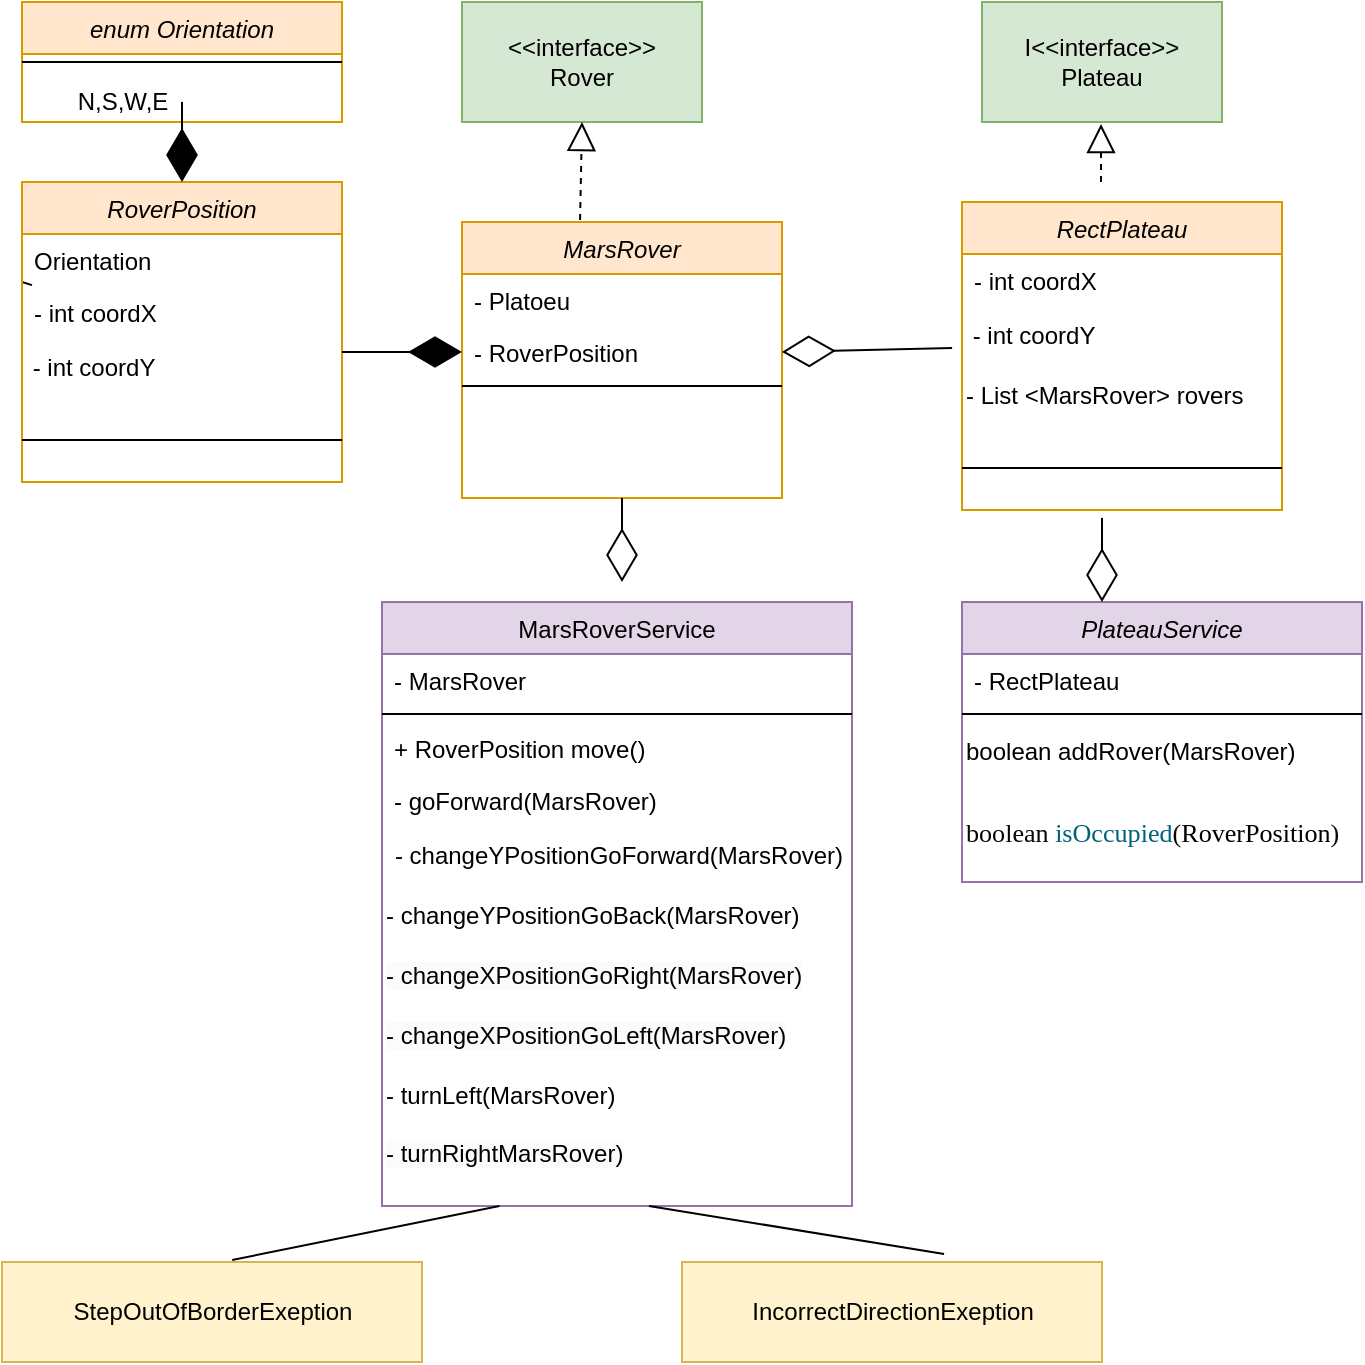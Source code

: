 <mxfile version="20.8.20" type="github">
  <diagram id="C5RBs43oDa-KdzZeNtuy" name="Page-1">
    <mxGraphModel dx="932" dy="561" grid="1" gridSize="10" guides="1" tooltips="1" connect="1" arrows="1" fold="1" page="1" pageScale="1" pageWidth="827" pageHeight="1169" math="0" shadow="0">
      <root>
        <mxCell id="WIyWlLk6GJQsqaUBKTNV-0" />
        <mxCell id="WIyWlLk6GJQsqaUBKTNV-1" parent="WIyWlLk6GJQsqaUBKTNV-0" />
        <mxCell id="zkfFHV4jXpPFQw0GAbJ--0" value="MarsRover" style="swimlane;fontStyle=2;align=center;verticalAlign=top;childLayout=stackLayout;horizontal=1;startSize=26;horizontalStack=0;resizeParent=1;resizeLast=0;collapsible=1;marginBottom=0;rounded=0;shadow=0;strokeWidth=1;fillColor=#ffe6cc;strokeColor=#d79b00;" parent="WIyWlLk6GJQsqaUBKTNV-1" vertex="1">
          <mxGeometry x="250" y="120" width="160" height="138" as="geometry">
            <mxRectangle x="230" y="140" width="160" height="26" as="alternateBounds" />
          </mxGeometry>
        </mxCell>
        <mxCell id="zkfFHV4jXpPFQw0GAbJ--1" value="- Platoeu" style="text;align=left;verticalAlign=top;spacingLeft=4;spacingRight=4;overflow=hidden;rotatable=0;points=[[0,0.5],[1,0.5]];portConstraint=eastwest;" parent="zkfFHV4jXpPFQw0GAbJ--0" vertex="1">
          <mxGeometry y="26" width="160" height="26" as="geometry" />
        </mxCell>
        <mxCell id="zkfFHV4jXpPFQw0GAbJ--2" value="- RoverPosition" style="text;align=left;verticalAlign=top;spacingLeft=4;spacingRight=4;overflow=hidden;rotatable=0;points=[[0,0.5],[1,0.5]];portConstraint=eastwest;rounded=0;shadow=0;html=0;" parent="zkfFHV4jXpPFQw0GAbJ--0" vertex="1">
          <mxGeometry y="52" width="160" height="26" as="geometry" />
        </mxCell>
        <mxCell id="zkfFHV4jXpPFQw0GAbJ--4" value="" style="line;html=1;strokeWidth=1;align=left;verticalAlign=middle;spacingTop=-1;spacingLeft=3;spacingRight=3;rotatable=0;labelPosition=right;points=[];portConstraint=eastwest;" parent="zkfFHV4jXpPFQw0GAbJ--0" vertex="1">
          <mxGeometry y="78" width="160" height="8" as="geometry" />
        </mxCell>
        <mxCell id="zkfFHV4jXpPFQw0GAbJ--17" value="MarsRoverService" style="swimlane;fontStyle=0;align=center;verticalAlign=top;childLayout=stackLayout;horizontal=1;startSize=26;horizontalStack=0;resizeParent=1;resizeLast=0;collapsible=1;marginBottom=0;rounded=0;shadow=0;strokeWidth=1;fillColor=#e1d5e7;strokeColor=#9673a6;" parent="WIyWlLk6GJQsqaUBKTNV-1" vertex="1">
          <mxGeometry x="210" y="310" width="235" height="302" as="geometry">
            <mxRectangle x="550" y="140" width="160" height="26" as="alternateBounds" />
          </mxGeometry>
        </mxCell>
        <mxCell id="zkfFHV4jXpPFQw0GAbJ--18" value="- MarsRover" style="text;align=left;verticalAlign=top;spacingLeft=4;spacingRight=4;overflow=hidden;rotatable=0;points=[[0,0.5],[1,0.5]];portConstraint=eastwest;" parent="zkfFHV4jXpPFQw0GAbJ--17" vertex="1">
          <mxGeometry y="26" width="235" height="26" as="geometry" />
        </mxCell>
        <mxCell id="zkfFHV4jXpPFQw0GAbJ--23" value="" style="line;html=1;strokeWidth=1;align=left;verticalAlign=middle;spacingTop=-1;spacingLeft=3;spacingRight=3;rotatable=0;labelPosition=right;points=[];portConstraint=eastwest;" parent="zkfFHV4jXpPFQw0GAbJ--17" vertex="1">
          <mxGeometry y="52" width="235" height="8" as="geometry" />
        </mxCell>
        <mxCell id="zkfFHV4jXpPFQw0GAbJ--24" value="+ RoverPosition move()" style="text;align=left;verticalAlign=top;spacingLeft=4;spacingRight=4;overflow=hidden;rotatable=0;points=[[0,0.5],[1,0.5]];portConstraint=eastwest;" parent="zkfFHV4jXpPFQw0GAbJ--17" vertex="1">
          <mxGeometry y="60" width="235" height="26" as="geometry" />
        </mxCell>
        <mxCell id="zkfFHV4jXpPFQw0GAbJ--25" value="- goForward(MarsRover)" style="text;align=left;verticalAlign=top;spacingLeft=4;spacingRight=4;overflow=hidden;rotatable=0;points=[[0,0.5],[1,0.5]];portConstraint=eastwest;" parent="zkfFHV4jXpPFQw0GAbJ--17" vertex="1">
          <mxGeometry y="86" width="235" height="26" as="geometry" />
        </mxCell>
        <mxCell id="K9SJfHnIEoion5RRFTg0-46" value="- changeYPositionGoForward(MarsRover)" style="text;html=1;align=center;verticalAlign=middle;resizable=0;points=[];autosize=1;strokeColor=none;fillColor=none;" parent="zkfFHV4jXpPFQw0GAbJ--17" vertex="1">
          <mxGeometry y="112" width="235" height="30" as="geometry" />
        </mxCell>
        <mxCell id="K9SJfHnIEoion5RRFTg0-47" value="- changeYPositionGoBack(MarsRover)" style="text;html=1;align=left;verticalAlign=middle;resizable=0;points=[];autosize=1;strokeColor=none;fillColor=none;" parent="zkfFHV4jXpPFQw0GAbJ--17" vertex="1">
          <mxGeometry y="142" width="235" height="30" as="geometry" />
        </mxCell>
        <mxCell id="K9SJfHnIEoion5RRFTg0-48" value="&lt;span style=&quot;caret-color: rgb(0, 0, 0); color: rgb(0, 0, 0); font-family: Helvetica; font-size: 12px; font-style: normal; font-variant-caps: normal; font-weight: 400; letter-spacing: normal; text-indent: 0px; text-transform: none; word-spacing: 0px; -webkit-text-stroke-width: 0px; background-color: rgb(251, 251, 251); text-decoration: none; float: none; display: inline !important;&quot;&gt;- changeXPositionGoRight(MarsRover)&lt;/span&gt;" style="text;html=1;align=left;verticalAlign=middle;resizable=0;points=[];autosize=1;strokeColor=none;fillColor=none;" parent="zkfFHV4jXpPFQw0GAbJ--17" vertex="1">
          <mxGeometry y="172" width="235" height="30" as="geometry" />
        </mxCell>
        <mxCell id="K9SJfHnIEoion5RRFTg0-49" value="&lt;span style=&quot;caret-color: rgb(0, 0, 0); color: rgb(0, 0, 0); font-family: Helvetica; font-size: 12px; font-style: normal; font-variant-caps: normal; font-weight: 400; letter-spacing: normal; text-indent: 0px; text-transform: none; word-spacing: 0px; -webkit-text-stroke-width: 0px; background-color: rgb(251, 251, 251); text-decoration: none; float: none; display: inline !important;&quot;&gt;- changeXPositionGoLeft(MarsRover)&lt;/span&gt;" style="text;html=1;align=left;verticalAlign=middle;resizable=0;points=[];autosize=1;strokeColor=none;fillColor=none;" parent="zkfFHV4jXpPFQw0GAbJ--17" vertex="1">
          <mxGeometry y="202" width="235" height="30" as="geometry" />
        </mxCell>
        <mxCell id="K9SJfHnIEoion5RRFTg0-50" value="- turnLeft(MarsRover)" style="text;html=1;align=left;verticalAlign=middle;resizable=0;points=[];autosize=1;strokeColor=none;fillColor=none;" parent="zkfFHV4jXpPFQw0GAbJ--17" vertex="1">
          <mxGeometry y="232" width="235" height="30" as="geometry" />
        </mxCell>
        <mxCell id="K9SJfHnIEoion5RRFTg0-51" value="&lt;span style=&quot;caret-color: rgb(0, 0, 0); color: rgb(0, 0, 0); font-family: Helvetica; font-size: 12px; font-style: normal; font-variant-caps: normal; font-weight: 400; letter-spacing: normal; text-align: center; text-indent: 0px; text-transform: none; word-spacing: 0px; -webkit-text-stroke-width: 0px; background-color: rgb(251, 251, 251); text-decoration: none; float: none; display: inline !important;&quot;&gt;- turnRightMarsRover)&lt;/span&gt;" style="text;whiteSpace=wrap;html=1;" parent="zkfFHV4jXpPFQw0GAbJ--17" vertex="1">
          <mxGeometry y="262" width="235" height="40" as="geometry" />
        </mxCell>
        <mxCell id="K9SJfHnIEoion5RRFTg0-0" value="enum Orientation" style="swimlane;fontStyle=2;align=center;verticalAlign=top;childLayout=stackLayout;horizontal=1;startSize=26;horizontalStack=0;resizeParent=1;resizeLast=0;collapsible=1;marginBottom=0;rounded=0;shadow=0;strokeWidth=1;fillColor=#ffe6cc;strokeColor=#d79b00;" parent="WIyWlLk6GJQsqaUBKTNV-1" vertex="1">
          <mxGeometry x="30" y="10" width="160" height="60" as="geometry">
            <mxRectangle x="230" y="140" width="160" height="26" as="alternateBounds" />
          </mxGeometry>
        </mxCell>
        <mxCell id="K9SJfHnIEoion5RRFTg0-4" value="" style="line;html=1;strokeWidth=1;align=left;verticalAlign=middle;spacingTop=-1;spacingLeft=3;spacingRight=3;rotatable=0;labelPosition=right;points=[];portConstraint=eastwest;" parent="K9SJfHnIEoion5RRFTg0-0" vertex="1">
          <mxGeometry y="26" width="160" height="8" as="geometry" />
        </mxCell>
        <mxCell id="K9SJfHnIEoion5RRFTg0-13" value="&amp;lt;&amp;lt;interface&amp;gt;&amp;gt;&lt;br&gt;Rover" style="rounded=0;whiteSpace=wrap;html=1;fillColor=#d5e8d4;strokeColor=#82b366;" parent="WIyWlLk6GJQsqaUBKTNV-1" vertex="1">
          <mxGeometry x="250" y="10" width="120" height="60" as="geometry" />
        </mxCell>
        <mxCell id="K9SJfHnIEoion5RRFTg0-17" value="" style="endArrow=block;dashed=1;endFill=0;endSize=12;html=1;rounded=0;exitX=0.369;exitY=-0.007;exitDx=0;exitDy=0;exitPerimeter=0;entryX=0.5;entryY=1;entryDx=0;entryDy=0;" parent="WIyWlLk6GJQsqaUBKTNV-1" source="zkfFHV4jXpPFQw0GAbJ--0" target="K9SJfHnIEoion5RRFTg0-13" edge="1">
          <mxGeometry width="160" relative="1" as="geometry">
            <mxPoint x="270" y="220" as="sourcePoint" />
            <mxPoint x="430" y="220" as="targetPoint" />
          </mxGeometry>
        </mxCell>
        <mxCell id="K9SJfHnIEoion5RRFTg0-23" value="" style="endArrow=none;html=1;rounded=0;" parent="WIyWlLk6GJQsqaUBKTNV-1" edge="1">
          <mxGeometry width="50" height="50" relative="1" as="geometry">
            <mxPoint x="30" y="150" as="sourcePoint" />
            <mxPoint x="35" y="151.562" as="targetPoint" />
          </mxGeometry>
        </mxCell>
        <mxCell id="K9SJfHnIEoion5RRFTg0-24" value="RoverPosition" style="swimlane;fontStyle=2;align=center;verticalAlign=top;childLayout=stackLayout;horizontal=1;startSize=26;horizontalStack=0;resizeParent=1;resizeLast=0;collapsible=1;marginBottom=0;rounded=0;shadow=0;strokeWidth=1;fillColor=#ffe6cc;strokeColor=#d79b00;" parent="WIyWlLk6GJQsqaUBKTNV-1" vertex="1">
          <mxGeometry x="30" y="100" width="160" height="150" as="geometry">
            <mxRectangle x="230" y="140" width="160" height="26" as="alternateBounds" />
          </mxGeometry>
        </mxCell>
        <mxCell id="K9SJfHnIEoion5RRFTg0-25" value="Orientation " style="text;align=left;verticalAlign=top;spacingLeft=4;spacingRight=4;overflow=hidden;rotatable=0;points=[[0,0.5],[1,0.5]];portConstraint=eastwest;" parent="K9SJfHnIEoion5RRFTg0-24" vertex="1">
          <mxGeometry y="26" width="160" height="26" as="geometry" />
        </mxCell>
        <mxCell id="K9SJfHnIEoion5RRFTg0-26" value="- int coordX&#xa;&#xa;int coordY" style="text;align=left;verticalAlign=top;spacingLeft=4;spacingRight=4;overflow=hidden;rotatable=0;points=[[0,0.5],[1,0.5]];portConstraint=eastwest;rounded=0;shadow=0;html=0;" parent="K9SJfHnIEoion5RRFTg0-24" vertex="1">
          <mxGeometry y="52" width="160" height="26" as="geometry" />
        </mxCell>
        <mxCell id="K9SJfHnIEoion5RRFTg0-28" value="&amp;nbsp;- int coordY" style="text;html=1;align=left;verticalAlign=middle;resizable=0;points=[];autosize=1;strokeColor=none;fillColor=none;" parent="K9SJfHnIEoion5RRFTg0-24" vertex="1">
          <mxGeometry y="78" width="160" height="30" as="geometry" />
        </mxCell>
        <mxCell id="K9SJfHnIEoion5RRFTg0-27" value="" style="line;html=1;strokeWidth=1;align=left;verticalAlign=middle;spacingTop=-1;spacingLeft=3;spacingRight=3;rotatable=0;labelPosition=right;points=[];portConstraint=eastwest;" parent="K9SJfHnIEoion5RRFTg0-24" vertex="1">
          <mxGeometry y="108" width="160" height="42" as="geometry" />
        </mxCell>
        <mxCell id="K9SJfHnIEoion5RRFTg0-31" value="" style="endArrow=diamondThin;endFill=1;endSize=24;html=1;rounded=0;entryX=0.5;entryY=0;entryDx=0;entryDy=0;" parent="WIyWlLk6GJQsqaUBKTNV-1" target="K9SJfHnIEoion5RRFTg0-24" edge="1">
          <mxGeometry width="160" relative="1" as="geometry">
            <mxPoint x="110" y="60" as="sourcePoint" />
            <mxPoint x="360" y="220" as="targetPoint" />
          </mxGeometry>
        </mxCell>
        <mxCell id="K9SJfHnIEoion5RRFTg0-32" value="" style="endArrow=diamondThin;endFill=1;endSize=24;html=1;rounded=0;entryX=0;entryY=0.5;entryDx=0;entryDy=0;" parent="WIyWlLk6GJQsqaUBKTNV-1" target="zkfFHV4jXpPFQw0GAbJ--2" edge="1">
          <mxGeometry width="160" relative="1" as="geometry">
            <mxPoint x="190" y="185" as="sourcePoint" />
            <mxPoint x="360" y="220" as="targetPoint" />
          </mxGeometry>
        </mxCell>
        <mxCell id="K9SJfHnIEoion5RRFTg0-33" value="I&amp;lt;&amp;lt;interface&amp;gt;&amp;gt;&lt;br&gt;Plateau" style="rounded=0;whiteSpace=wrap;html=1;fillColor=#d5e8d4;strokeColor=#82b366;" parent="WIyWlLk6GJQsqaUBKTNV-1" vertex="1">
          <mxGeometry x="510" y="10" width="120" height="60" as="geometry" />
        </mxCell>
        <mxCell id="K9SJfHnIEoion5RRFTg0-34" value="RectPlateau" style="swimlane;fontStyle=2;align=center;verticalAlign=top;childLayout=stackLayout;horizontal=1;startSize=26;horizontalStack=0;resizeParent=1;resizeLast=0;collapsible=1;marginBottom=0;rounded=0;shadow=0;strokeWidth=1;fillColor=#ffe6cc;strokeColor=#d79b00;" parent="WIyWlLk6GJQsqaUBKTNV-1" vertex="1">
          <mxGeometry x="500" y="110" width="160" height="154" as="geometry">
            <mxRectangle x="230" y="140" width="160" height="26" as="alternateBounds" />
          </mxGeometry>
        </mxCell>
        <mxCell id="K9SJfHnIEoion5RRFTg0-36" value="- int coordX&#xa;&#xa;int coordY" style="text;align=left;verticalAlign=top;spacingLeft=4;spacingRight=4;overflow=hidden;rotatable=0;points=[[0,0.5],[1,0.5]];portConstraint=eastwest;rounded=0;shadow=0;html=0;" parent="K9SJfHnIEoion5RRFTg0-34" vertex="1">
          <mxGeometry y="26" width="160" height="26" as="geometry" />
        </mxCell>
        <mxCell id="K9SJfHnIEoion5RRFTg0-37" value="&amp;nbsp;- int coordY" style="text;html=1;align=left;verticalAlign=middle;resizable=0;points=[];autosize=1;strokeColor=none;fillColor=none;" parent="K9SJfHnIEoion5RRFTg0-34" vertex="1">
          <mxGeometry y="52" width="160" height="30" as="geometry" />
        </mxCell>
        <mxCell id="5I0SshTMng9PYC71jU5--0" value="- List &amp;lt;MarsRover&amp;gt; rovers" style="text;html=1;align=left;verticalAlign=middle;resizable=0;points=[];autosize=1;strokeColor=none;fillColor=none;" vertex="1" parent="K9SJfHnIEoion5RRFTg0-34">
          <mxGeometry y="82" width="160" height="30" as="geometry" />
        </mxCell>
        <mxCell id="K9SJfHnIEoion5RRFTg0-38" value="" style="line;html=1;strokeWidth=1;align=left;verticalAlign=middle;spacingTop=-1;spacingLeft=3;spacingRight=3;rotatable=0;labelPosition=right;points=[];portConstraint=eastwest;" parent="K9SJfHnIEoion5RRFTg0-34" vertex="1">
          <mxGeometry y="112" width="160" height="42" as="geometry" />
        </mxCell>
        <mxCell id="K9SJfHnIEoion5RRFTg0-39" value="" style="endArrow=block;dashed=1;endFill=0;endSize=12;html=1;rounded=0;entryX=0.5;entryY=1;entryDx=0;entryDy=0;" parent="WIyWlLk6GJQsqaUBKTNV-1" edge="1">
          <mxGeometry width="160" relative="1" as="geometry">
            <mxPoint x="569.5" y="100" as="sourcePoint" />
            <mxPoint x="569.96" y="70.97" as="targetPoint" />
            <Array as="points">
              <mxPoint x="569.5" y="71" />
            </Array>
          </mxGeometry>
        </mxCell>
        <mxCell id="K9SJfHnIEoion5RRFTg0-40" value="" style="endArrow=diamondThin;endFill=0;endSize=24;html=1;rounded=0;exitX=-0.031;exitY=0.7;exitDx=0;exitDy=0;exitPerimeter=0;entryX=1;entryY=0.5;entryDx=0;entryDy=0;" parent="WIyWlLk6GJQsqaUBKTNV-1" source="K9SJfHnIEoion5RRFTg0-37" target="zkfFHV4jXpPFQw0GAbJ--2" edge="1">
          <mxGeometry width="160" relative="1" as="geometry">
            <mxPoint x="200" y="220" as="sourcePoint" />
            <mxPoint x="360" y="220" as="targetPoint" />
          </mxGeometry>
        </mxCell>
        <mxCell id="K9SJfHnIEoion5RRFTg0-52" value="" style="endArrow=diamondThin;endFill=0;endSize=24;html=1;rounded=0;exitX=0.5;exitY=1;exitDx=0;exitDy=0;" parent="WIyWlLk6GJQsqaUBKTNV-1" source="zkfFHV4jXpPFQw0GAbJ--0" edge="1">
          <mxGeometry width="160" relative="1" as="geometry">
            <mxPoint x="200" y="330" as="sourcePoint" />
            <mxPoint x="330" y="300" as="targetPoint" />
            <Array as="points">
              <mxPoint x="330" y="300" />
            </Array>
          </mxGeometry>
        </mxCell>
        <mxCell id="K9SJfHnIEoion5RRFTg0-53" value="StepOutOfBorderExeption" style="html=1;fillColor=#fff2cc;strokeColor=#d6b656;" parent="WIyWlLk6GJQsqaUBKTNV-1" vertex="1">
          <mxGeometry x="20" y="640" width="210" height="50" as="geometry" />
        </mxCell>
        <mxCell id="K9SJfHnIEoion5RRFTg0-54" value="IncorrectDirectionExeption" style="html=1;fillColor=#fff2cc;strokeColor=#d6b656;" parent="WIyWlLk6GJQsqaUBKTNV-1" vertex="1">
          <mxGeometry x="360" y="640" width="210" height="50" as="geometry" />
        </mxCell>
        <mxCell id="K9SJfHnIEoion5RRFTg0-62" value="N,S,W,E" style="text;html=1;align=center;verticalAlign=middle;resizable=0;points=[];autosize=1;strokeColor=none;fillColor=none;" parent="WIyWlLk6GJQsqaUBKTNV-1" vertex="1">
          <mxGeometry x="45" y="45" width="70" height="30" as="geometry" />
        </mxCell>
        <mxCell id="K9SJfHnIEoion5RRFTg0-64" value="" style="endArrow=none;html=1;rounded=0;entryX=0.548;entryY=-0.02;entryDx=0;entryDy=0;entryPerimeter=0;exitX=0.25;exitY=1;exitDx=0;exitDy=0;" parent="WIyWlLk6GJQsqaUBKTNV-1" source="K9SJfHnIEoion5RRFTg0-51" target="K9SJfHnIEoion5RRFTg0-53" edge="1">
          <mxGeometry width="50" height="50" relative="1" as="geometry">
            <mxPoint x="520" y="380" as="sourcePoint" />
            <mxPoint x="570" y="330" as="targetPoint" />
            <Array as="points" />
          </mxGeometry>
        </mxCell>
        <mxCell id="K9SJfHnIEoion5RRFTg0-65" value="" style="endArrow=none;html=1;rounded=0;exitX=0.568;exitY=1;exitDx=0;exitDy=0;exitPerimeter=0;entryX=0.624;entryY=-0.08;entryDx=0;entryDy=0;entryPerimeter=0;" parent="WIyWlLk6GJQsqaUBKTNV-1" source="K9SJfHnIEoion5RRFTg0-51" target="K9SJfHnIEoion5RRFTg0-54" edge="1">
          <mxGeometry width="50" height="50" relative="1" as="geometry">
            <mxPoint x="520" y="380" as="sourcePoint" />
            <mxPoint x="570" y="330" as="targetPoint" />
          </mxGeometry>
        </mxCell>
        <mxCell id="5I0SshTMng9PYC71jU5--3" value="PlateauService" style="swimlane;fontStyle=2;align=center;verticalAlign=top;childLayout=stackLayout;horizontal=1;startSize=26;horizontalStack=0;resizeParent=1;resizeLast=0;collapsible=1;marginBottom=0;rounded=0;shadow=0;strokeWidth=1;fillColor=#e1d5e7;strokeColor=#9673a6;" vertex="1" parent="WIyWlLk6GJQsqaUBKTNV-1">
          <mxGeometry x="500" y="310" width="200" height="140" as="geometry">
            <mxRectangle x="230" y="140" width="160" height="26" as="alternateBounds" />
          </mxGeometry>
        </mxCell>
        <mxCell id="5I0SshTMng9PYC71jU5--4" value="- RectPlateau" style="text;align=left;verticalAlign=top;spacingLeft=4;spacingRight=4;overflow=hidden;rotatable=0;points=[[0,0.5],[1,0.5]];portConstraint=eastwest;" vertex="1" parent="5I0SshTMng9PYC71jU5--3">
          <mxGeometry y="26" width="200" height="26" as="geometry" />
        </mxCell>
        <mxCell id="5I0SshTMng9PYC71jU5--6" value="" style="line;html=1;strokeWidth=1;align=left;verticalAlign=middle;spacingTop=-1;spacingLeft=3;spacingRight=3;rotatable=0;labelPosition=right;points=[];portConstraint=eastwest;" vertex="1" parent="5I0SshTMng9PYC71jU5--3">
          <mxGeometry y="52" width="200" height="8" as="geometry" />
        </mxCell>
        <mxCell id="5I0SshTMng9PYC71jU5--8" value="boolean addRover(MarsRover)" style="text;html=1;align=left;verticalAlign=middle;resizable=0;points=[];autosize=1;strokeColor=none;fillColor=none;" vertex="1" parent="5I0SshTMng9PYC71jU5--3">
          <mxGeometry y="60" width="200" height="30" as="geometry" />
        </mxCell>
        <mxCell id="5I0SshTMng9PYC71jU5--9" value="&lt;div style=&quot;background-color: rgb(255, 255, 255); color: rgb(8, 8, 8); font-size: 9.8pt;&quot;&gt;&lt;p&gt;&lt;font face=&quot;Times New Roman&quot;&gt;boolean &lt;span style=&quot;color: rgb(0, 98, 122);&quot;&gt;isOccupied&lt;/span&gt;(&lt;span style=&quot;color: rgb(0, 0, 0);&quot;&gt;RoverPosition&lt;/span&gt;)&lt;/font&gt;&lt;/p&gt;&lt;/div&gt;" style="text;html=1;align=left;verticalAlign=middle;resizable=0;points=[];autosize=1;strokeColor=none;fillColor=none;" vertex="1" parent="5I0SshTMng9PYC71jU5--3">
          <mxGeometry y="90" width="200" height="50" as="geometry" />
        </mxCell>
        <mxCell id="5I0SshTMng9PYC71jU5--7" value="" style="endArrow=diamondThin;endFill=0;endSize=24;html=1;rounded=0;exitX=0.5;exitY=1;exitDx=0;exitDy=0;" edge="1" parent="WIyWlLk6GJQsqaUBKTNV-1">
          <mxGeometry width="160" relative="1" as="geometry">
            <mxPoint x="570" y="268" as="sourcePoint" />
            <mxPoint x="570" y="310" as="targetPoint" />
            <Array as="points">
              <mxPoint x="570" y="310" />
            </Array>
          </mxGeometry>
        </mxCell>
      </root>
    </mxGraphModel>
  </diagram>
</mxfile>
